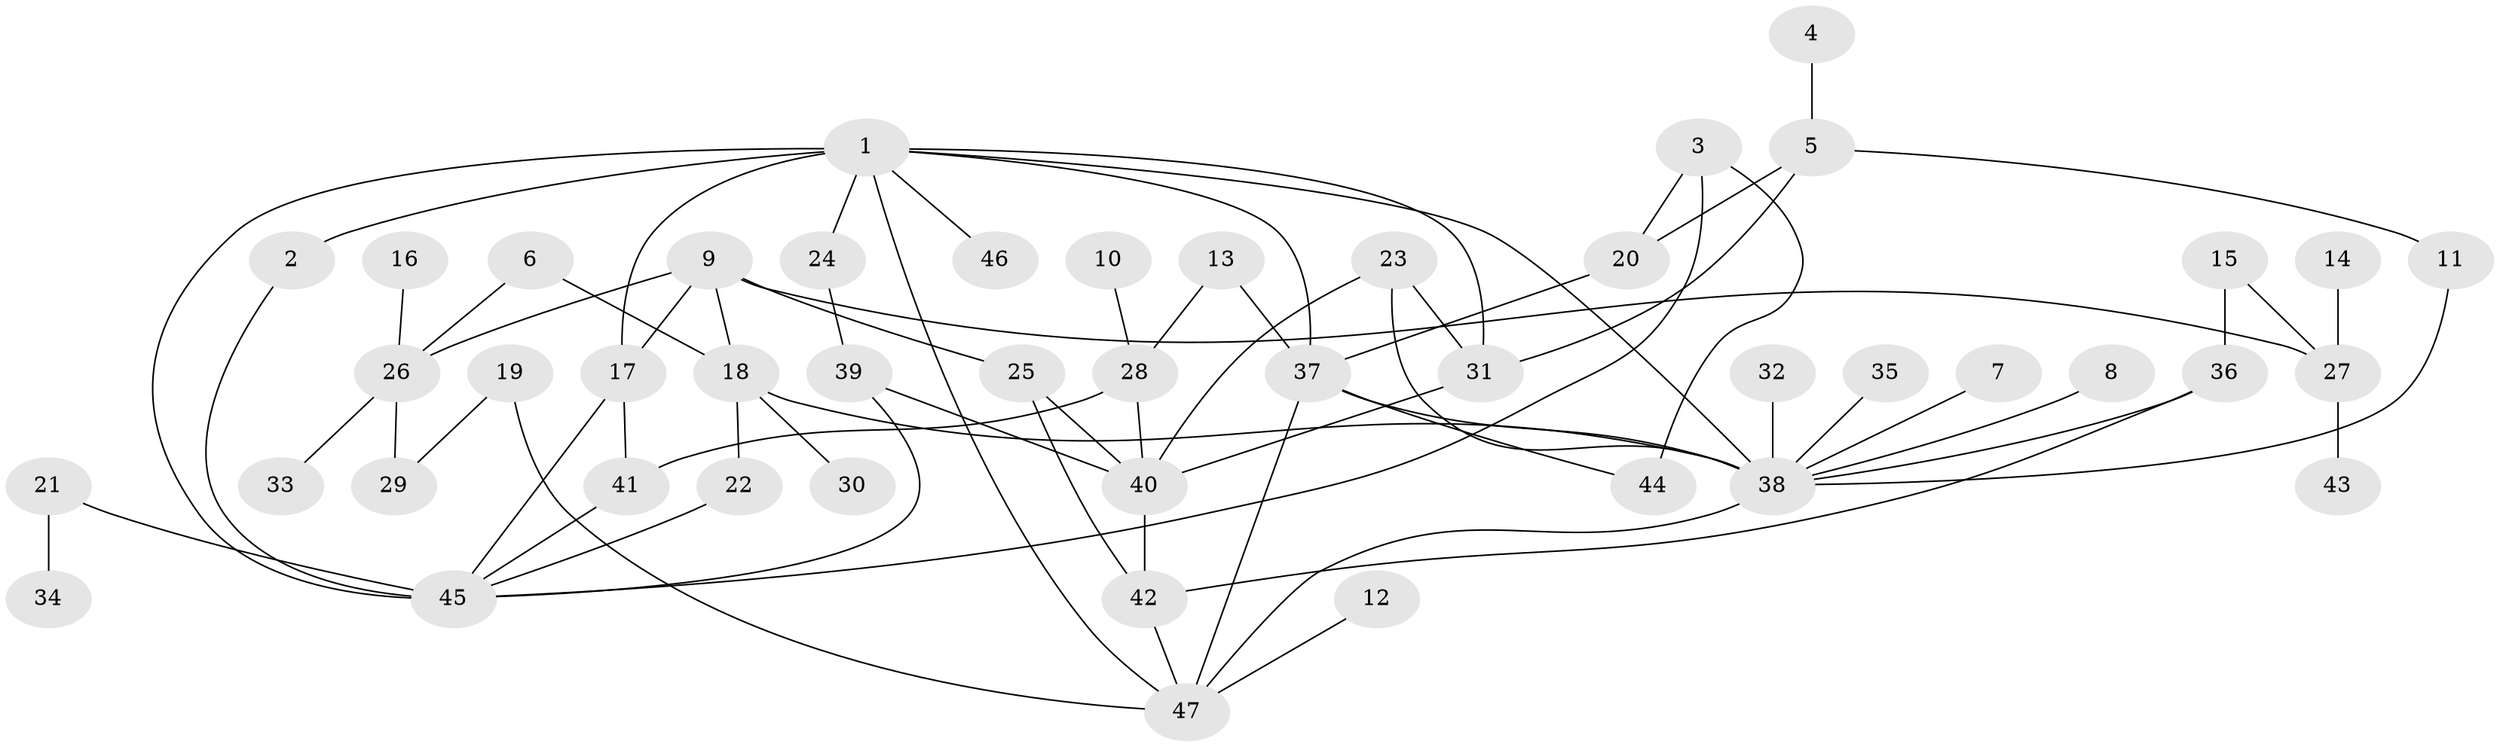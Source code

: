 // original degree distribution, {8: 0.02127659574468085, 4: 0.11702127659574468, 5: 0.0425531914893617, 2: 0.30851063829787234, 6: 0.02127659574468085, 3: 0.18085106382978725, 9: 0.010638297872340425, 1: 0.2978723404255319}
// Generated by graph-tools (version 1.1) at 2025/25/03/09/25 03:25:31]
// undirected, 47 vertices, 71 edges
graph export_dot {
graph [start="1"]
  node [color=gray90,style=filled];
  1;
  2;
  3;
  4;
  5;
  6;
  7;
  8;
  9;
  10;
  11;
  12;
  13;
  14;
  15;
  16;
  17;
  18;
  19;
  20;
  21;
  22;
  23;
  24;
  25;
  26;
  27;
  28;
  29;
  30;
  31;
  32;
  33;
  34;
  35;
  36;
  37;
  38;
  39;
  40;
  41;
  42;
  43;
  44;
  45;
  46;
  47;
  1 -- 2 [weight=2.0];
  1 -- 17 [weight=1.0];
  1 -- 24 [weight=1.0];
  1 -- 31 [weight=1.0];
  1 -- 37 [weight=1.0];
  1 -- 38 [weight=1.0];
  1 -- 45 [weight=1.0];
  1 -- 46 [weight=1.0];
  1 -- 47 [weight=1.0];
  2 -- 45 [weight=1.0];
  3 -- 20 [weight=1.0];
  3 -- 44 [weight=1.0];
  3 -- 45 [weight=1.0];
  4 -- 5 [weight=1.0];
  5 -- 11 [weight=1.0];
  5 -- 20 [weight=1.0];
  5 -- 31 [weight=1.0];
  6 -- 18 [weight=1.0];
  6 -- 26 [weight=1.0];
  7 -- 38 [weight=1.0];
  8 -- 38 [weight=1.0];
  9 -- 17 [weight=1.0];
  9 -- 18 [weight=1.0];
  9 -- 25 [weight=1.0];
  9 -- 26 [weight=1.0];
  9 -- 27 [weight=1.0];
  10 -- 28 [weight=1.0];
  11 -- 38 [weight=1.0];
  12 -- 47 [weight=1.0];
  13 -- 28 [weight=1.0];
  13 -- 37 [weight=1.0];
  14 -- 27 [weight=1.0];
  15 -- 27 [weight=1.0];
  15 -- 36 [weight=1.0];
  16 -- 26 [weight=1.0];
  17 -- 41 [weight=1.0];
  17 -- 45 [weight=1.0];
  18 -- 22 [weight=1.0];
  18 -- 30 [weight=1.0];
  18 -- 38 [weight=1.0];
  19 -- 29 [weight=1.0];
  19 -- 47 [weight=1.0];
  20 -- 37 [weight=1.0];
  21 -- 34 [weight=1.0];
  21 -- 45 [weight=1.0];
  22 -- 45 [weight=1.0];
  23 -- 31 [weight=1.0];
  23 -- 38 [weight=1.0];
  23 -- 40 [weight=1.0];
  24 -- 39 [weight=1.0];
  25 -- 40 [weight=1.0];
  25 -- 42 [weight=1.0];
  26 -- 29 [weight=1.0];
  26 -- 33 [weight=1.0];
  27 -- 43 [weight=1.0];
  28 -- 40 [weight=1.0];
  28 -- 41 [weight=1.0];
  31 -- 40 [weight=1.0];
  32 -- 38 [weight=1.0];
  35 -- 38 [weight=1.0];
  36 -- 38 [weight=1.0];
  36 -- 42 [weight=1.0];
  37 -- 38 [weight=1.0];
  37 -- 44 [weight=1.0];
  37 -- 47 [weight=1.0];
  38 -- 47 [weight=1.0];
  39 -- 40 [weight=1.0];
  39 -- 45 [weight=1.0];
  40 -- 42 [weight=1.0];
  41 -- 45 [weight=1.0];
  42 -- 47 [weight=1.0];
}
